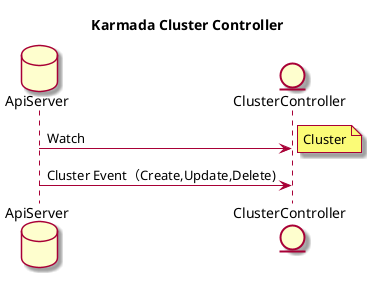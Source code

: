 @startuml

skin rose

title "Karmada Cluster Controller"


database "ApiServer" as ApiServer
entity "ClusterController" as cc


ApiServer -> cc : Watch

note right
Cluster
end note

ApiServer -> cc: Cluster Event（Create,Update,Delete)


@enduml

